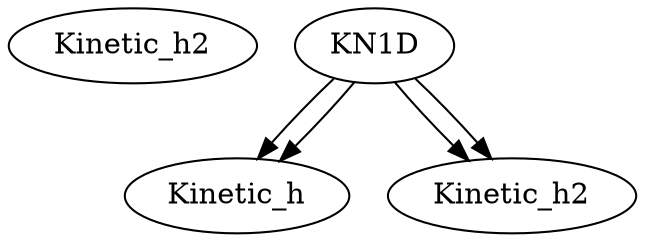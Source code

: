 // KN1D.py
digraph {
	KN1D [label=Kinetic_h]
	KN1D [label=Kinetic_h2]
	A [label=KN1D]
	B [label=Kinetic_h]
	C [label=Kinetic_h2]
	A [label=KN1D]
	B [label=Kinetic_h]
	C [label=Kinetic_h2]
	A -> B
	A -> C
	A [label=KN1D]
	B [label=Kinetic_h]
	C [label=Kinetic_h2]
	A -> B
	A -> C
}
